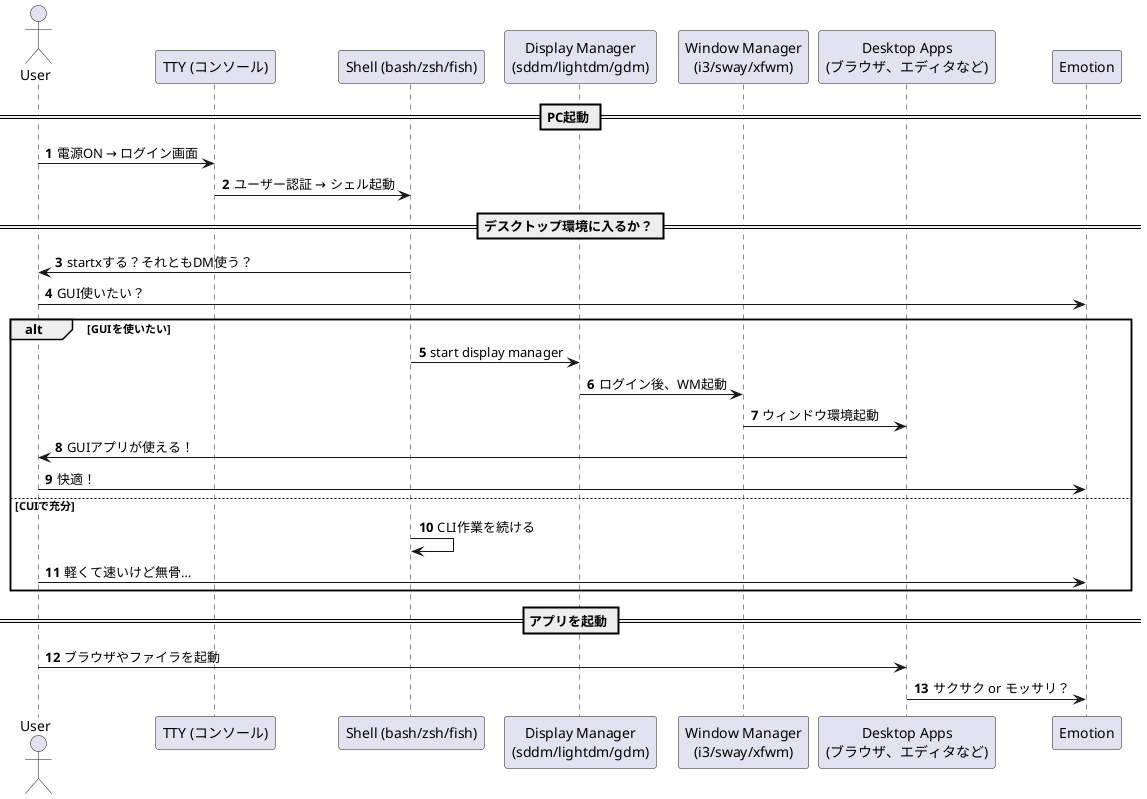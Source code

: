 @startuml
autonumber

actor User
participant "TTY (コンソール)" as TTY
participant "Shell (bash/zsh/fish)" as Shell
participant "Display Manager\n(sddm/lightdm/gdm)" as DM
participant "Window Manager\n(i3/sway/xfwm)" as WM
participant "Desktop Apps\n(ブラウザ、エディタなど)" as APPS
participant "Emotion" as EM

== PC起動 ==
User -> TTY : 電源ON → ログイン画面
TTY -> Shell : ユーザー認証 → シェル起動

== デスクトップ環境に入るか？ ==
Shell -> User : startxする？それともDM使う？
User -> EM : GUI使いたい？

alt GUIを使いたい
    Shell -> DM : start display manager
    DM -> WM : ログイン後、WM起動
    WM -> APPS : ウィンドウ環境起動
    APPS -> User : GUIアプリが使える！
    User -> EM : 快適！
else CUIで充分
    Shell -> Shell : CLI作業を続ける
    User -> EM : 軽くて速いけど無骨…
end

== アプリを起動 ==
User -> APPS : ブラウザやファイラを起動
APPS -> EM : サクサク or モッサリ？

@enduml